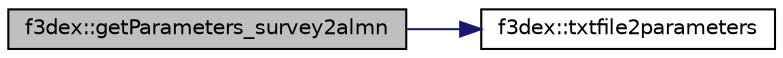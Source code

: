 digraph G
{
  edge [fontname="Helvetica",fontsize="10",labelfontname="Helvetica",labelfontsize="10"];
  node [fontname="Helvetica",fontsize="10",shape=record];
  rankdir=LR;
  Node1 [label="f3dex::getParameters_survey2almn",height=0.2,width=0.4,color="black", fillcolor="grey75", style="filled" fontcolor="black"];
  Node1 -> Node2 [color="midnightblue",fontsize="10",style="solid"];
  Node2 [label="f3dex::txtfile2parameters",height=0.2,width=0.4,color="black", fillcolor="white", style="filled",URL="$namespacef3dex.html#a4e944841262cc3bac00e25f2d188804d"];
}
